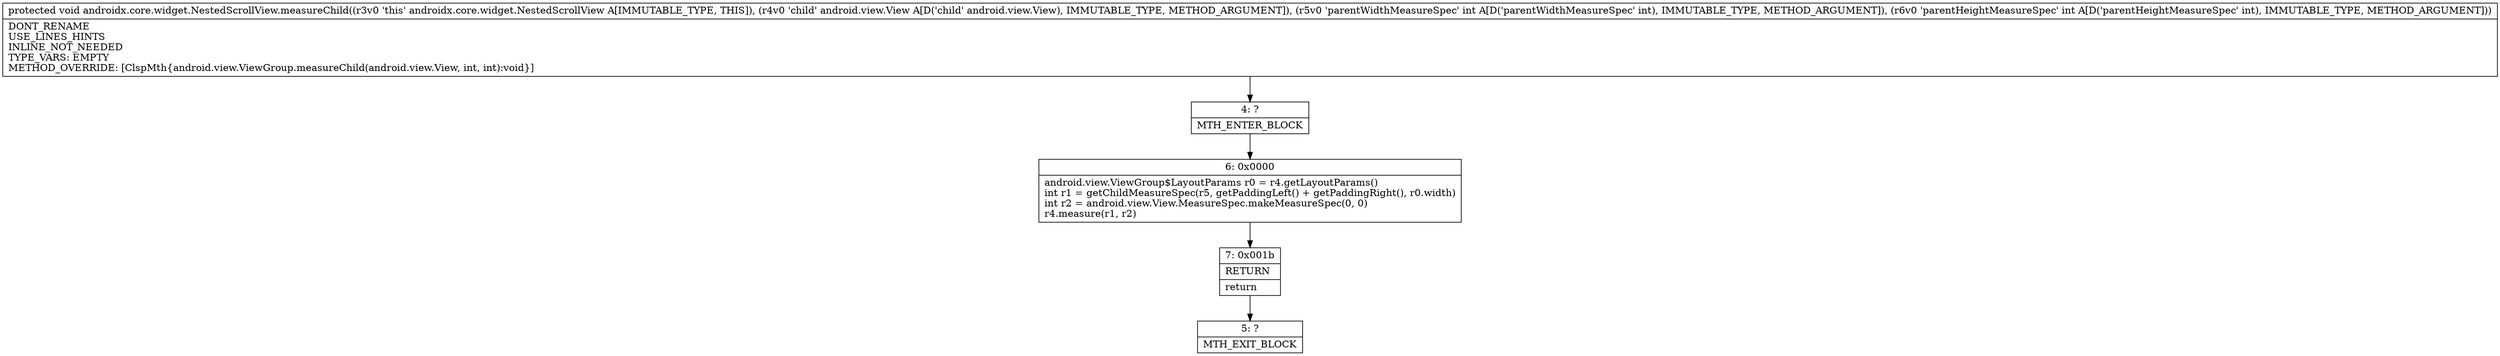 digraph "CFG forandroidx.core.widget.NestedScrollView.measureChild(Landroid\/view\/View;II)V" {
Node_4 [shape=record,label="{4\:\ ?|MTH_ENTER_BLOCK\l}"];
Node_6 [shape=record,label="{6\:\ 0x0000|android.view.ViewGroup$LayoutParams r0 = r4.getLayoutParams()\lint r1 = getChildMeasureSpec(r5, getPaddingLeft() + getPaddingRight(), r0.width)\lint r2 = android.view.View.MeasureSpec.makeMeasureSpec(0, 0)\lr4.measure(r1, r2)\l}"];
Node_7 [shape=record,label="{7\:\ 0x001b|RETURN\l|return\l}"];
Node_5 [shape=record,label="{5\:\ ?|MTH_EXIT_BLOCK\l}"];
MethodNode[shape=record,label="{protected void androidx.core.widget.NestedScrollView.measureChild((r3v0 'this' androidx.core.widget.NestedScrollView A[IMMUTABLE_TYPE, THIS]), (r4v0 'child' android.view.View A[D('child' android.view.View), IMMUTABLE_TYPE, METHOD_ARGUMENT]), (r5v0 'parentWidthMeasureSpec' int A[D('parentWidthMeasureSpec' int), IMMUTABLE_TYPE, METHOD_ARGUMENT]), (r6v0 'parentHeightMeasureSpec' int A[D('parentHeightMeasureSpec' int), IMMUTABLE_TYPE, METHOD_ARGUMENT]))  | DONT_RENAME\lUSE_LINES_HINTS\lINLINE_NOT_NEEDED\lTYPE_VARS: EMPTY\lMETHOD_OVERRIDE: [ClspMth\{android.view.ViewGroup.measureChild(android.view.View, int, int):void\}]\l}"];
MethodNode -> Node_4;Node_4 -> Node_6;
Node_6 -> Node_7;
Node_7 -> Node_5;
}

